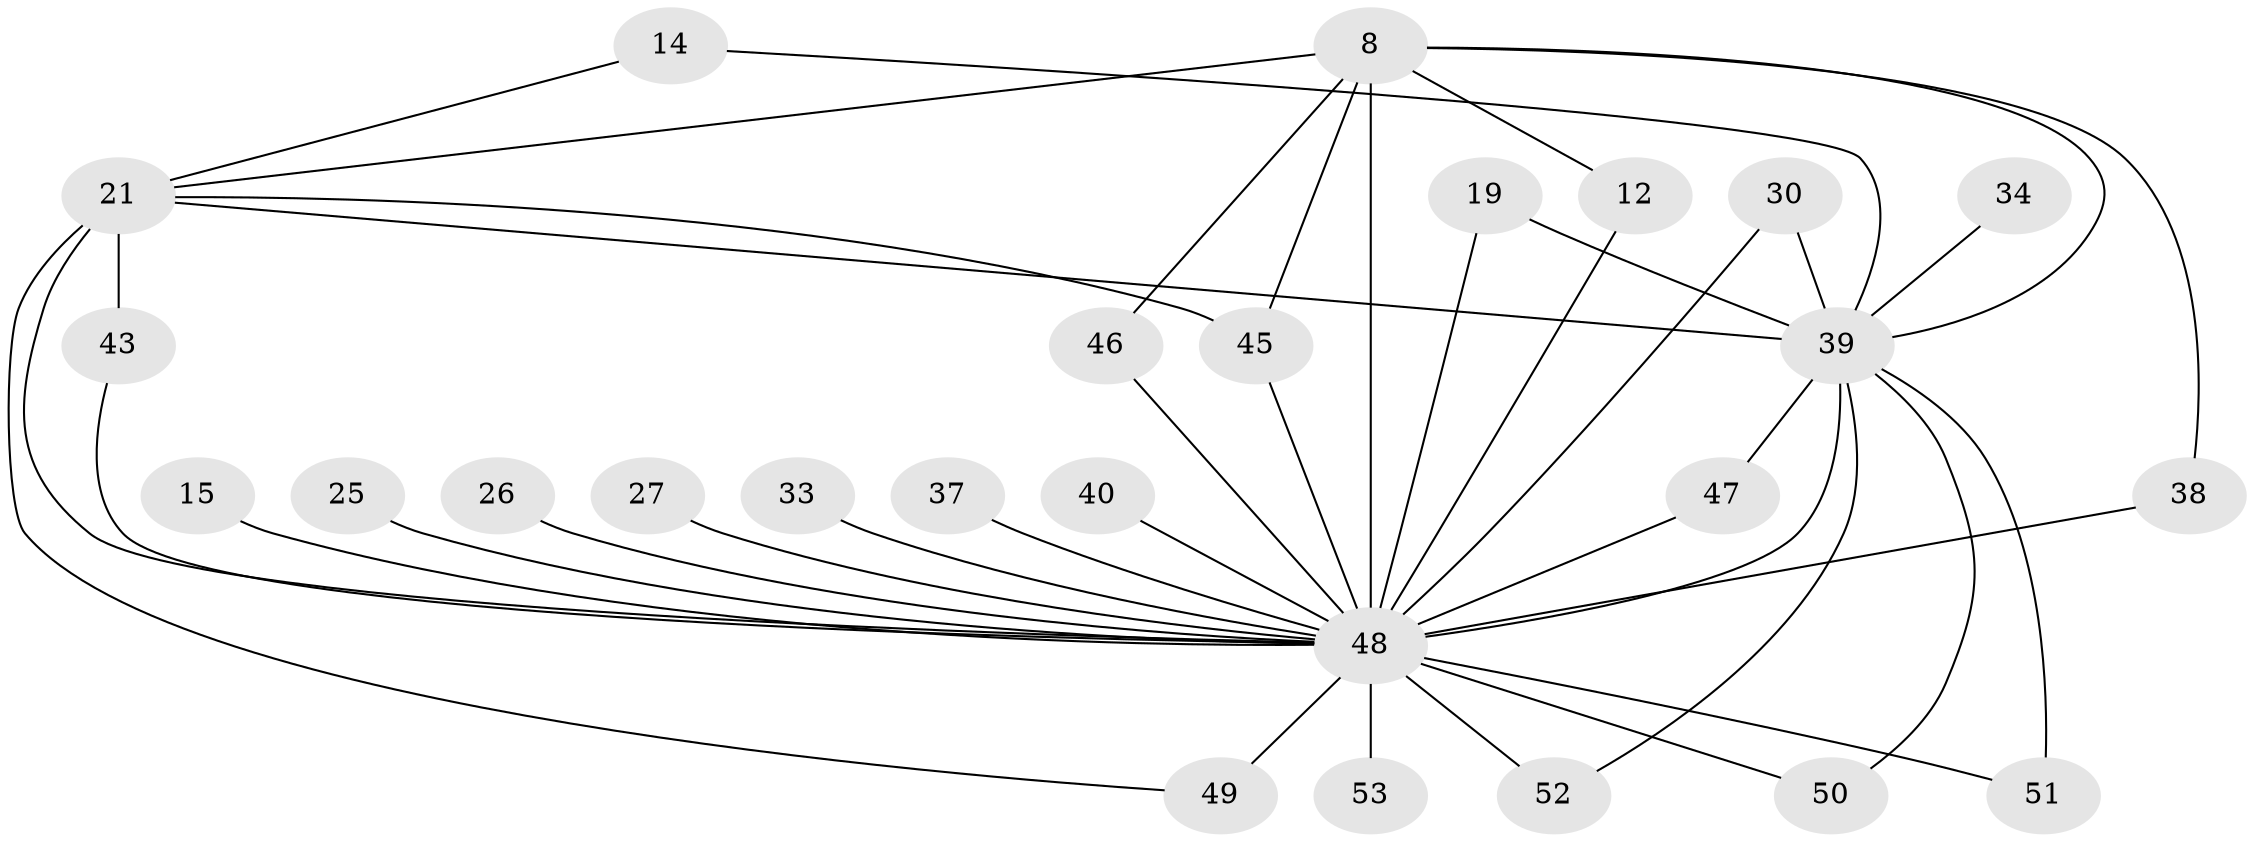 // original degree distribution, {13: 0.05660377358490566, 15: 0.05660377358490566, 16: 0.018867924528301886, 27: 0.018867924528301886, 11: 0.018867924528301886, 18: 0.018867924528301886, 3: 0.1509433962264151, 7: 0.018867924528301886, 2: 0.5849056603773585, 5: 0.018867924528301886, 4: 0.03773584905660377}
// Generated by graph-tools (version 1.1) at 2025/44/03/09/25 04:44:21]
// undirected, 26 vertices, 42 edges
graph export_dot {
graph [start="1"]
  node [color=gray90,style=filled];
  8 [super="+7"];
  12;
  14;
  15;
  19;
  21 [super="+18+6"];
  25;
  26;
  27 [super="+20"];
  30 [super="+11"];
  33;
  34;
  37;
  38 [super="+32+31"];
  39 [super="+36+10"];
  40;
  43;
  45 [super="+42"];
  46;
  47;
  48 [super="+44+16+17+41+5"];
  49 [super="+29"];
  50;
  51;
  52;
  53;
  8 -- 12 [weight=2];
  8 -- 39 [weight=5];
  8 -- 46;
  8 -- 48 [weight=10];
  8 -- 21 [weight=4];
  8 -- 38;
  8 -- 45;
  12 -- 48;
  14 -- 39;
  14 -- 21;
  15 -- 48 [weight=2];
  19 -- 39;
  19 -- 48;
  21 -- 48 [weight=11];
  21 -- 39 [weight=4];
  21 -- 43;
  21 -- 49;
  21 -- 45 [weight=3];
  25 -- 48 [weight=2];
  26 -- 48 [weight=2];
  27 -- 48 [weight=3];
  30 -- 48;
  30 -- 39 [weight=2];
  33 -- 48 [weight=2];
  34 -- 39 [weight=2];
  37 -- 48 [weight=2];
  38 -- 48 [weight=6];
  39 -- 47;
  39 -- 50;
  39 -- 51;
  39 -- 52;
  39 -- 48 [weight=11];
  40 -- 48 [weight=2];
  43 -- 48;
  45 -- 48;
  46 -- 48;
  47 -- 48;
  48 -- 50;
  48 -- 51;
  48 -- 52;
  48 -- 53 [weight=2];
  48 -- 49 [weight=2];
}
